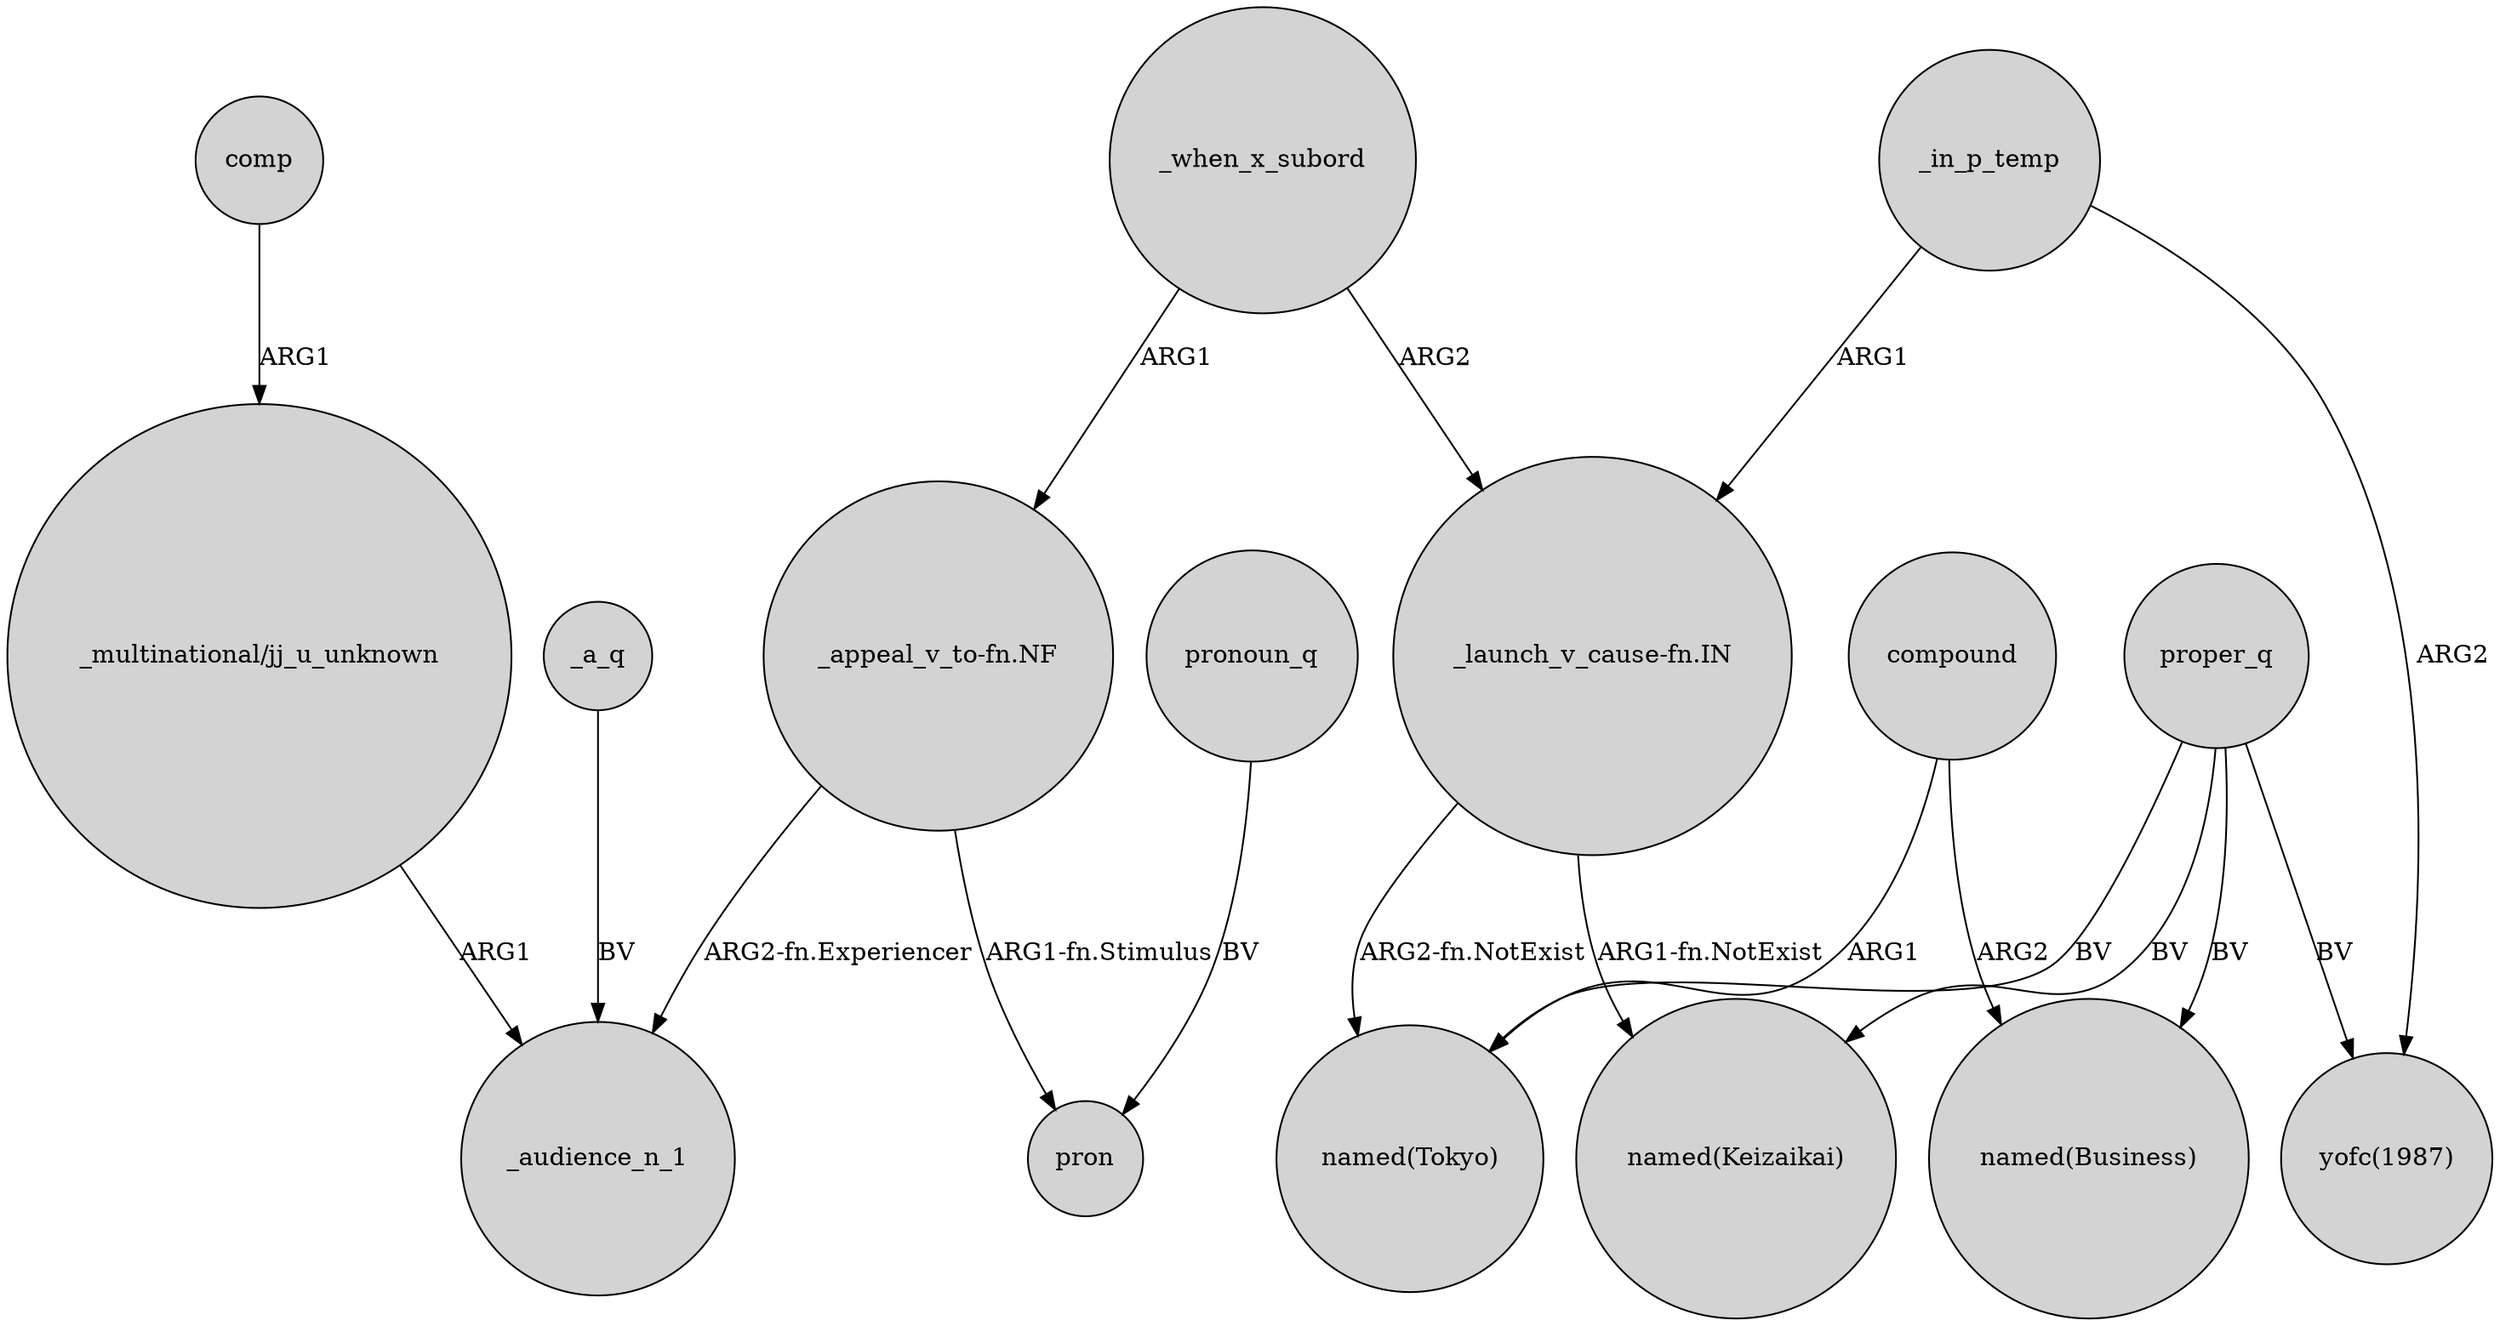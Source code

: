 digraph {
	node [shape=circle style=filled]
	"_appeal_v_to-fn.NF" -> _audience_n_1 [label="ARG2-fn.Experiencer"]
	_in_p_temp -> "yofc(1987)" [label=ARG2]
	comp -> "_multinational/jj_u_unknown" [label=ARG1]
	_in_p_temp -> "_launch_v_cause-fn.IN" [label=ARG1]
	_when_x_subord -> "_launch_v_cause-fn.IN" [label=ARG2]
	"_launch_v_cause-fn.IN" -> "named(Tokyo)" [label="ARG2-fn.NotExist"]
	proper_q -> "named(Tokyo)" [label=BV]
	_a_q -> _audience_n_1 [label=BV]
	compound -> "named(Business)" [label=ARG2]
	"_launch_v_cause-fn.IN" -> "named(Keizaikai)" [label="ARG1-fn.NotExist"]
	proper_q -> "named(Keizaikai)" [label=BV]
	compound -> "named(Tokyo)" [label=ARG1]
	proper_q -> "named(Business)" [label=BV]
	"_multinational/jj_u_unknown" -> _audience_n_1 [label=ARG1]
	_when_x_subord -> "_appeal_v_to-fn.NF" [label=ARG1]
	proper_q -> "yofc(1987)" [label=BV]
	"_appeal_v_to-fn.NF" -> pron [label="ARG1-fn.Stimulus"]
	pronoun_q -> pron [label=BV]
}
